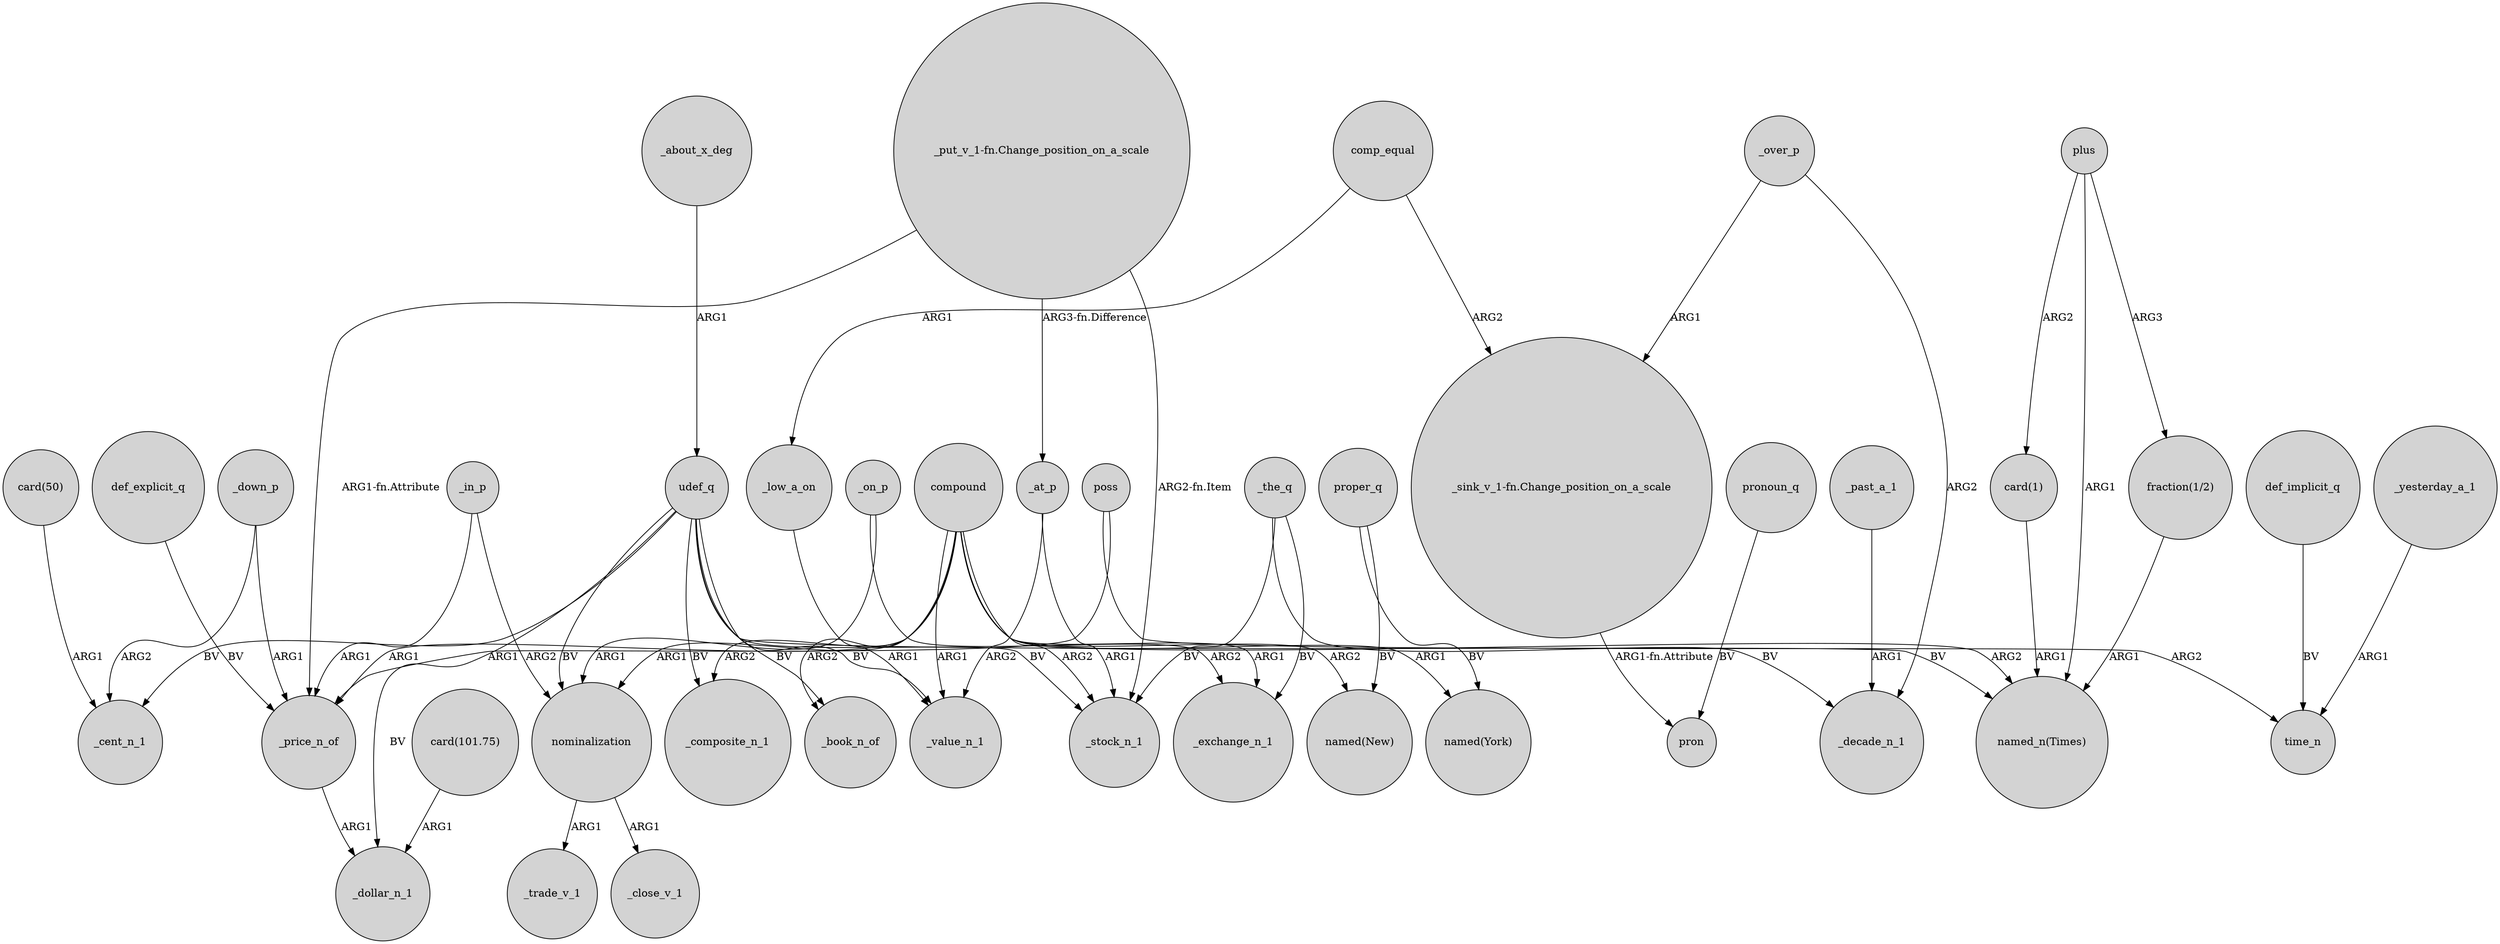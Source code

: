 digraph {
	node [shape=circle style=filled]
	_on_p -> nominalization [label=ARG1]
	"_put_v_1-fn.Change_position_on_a_scale" -> _stock_n_1 [label="ARG2-fn.Item"]
	"_put_v_1-fn.Change_position_on_a_scale" -> _price_n_of [label="ARG1-fn.Attribute"]
	_the_q -> _decade_n_1 [label=BV]
	plus -> "fraction(1/2)" [label=ARG3]
	compound -> "named(New)" [label=ARG2]
	_over_p -> "_sink_v_1-fn.Change_position_on_a_scale" [label=ARG1]
	_down_p -> _cent_n_1 [label=ARG2]
	proper_q -> "named(New)" [label=BV]
	udef_q -> nominalization [label=BV]
	"_put_v_1-fn.Change_position_on_a_scale" -> _at_p [label="ARG3-fn.Difference"]
	udef_q -> _value_n_1 [label=BV]
	_yesterday_a_1 -> time_n [label=ARG1]
	udef_q -> _book_n_of [label=BV]
	_on_p -> _exchange_n_1 [label=ARG2]
	udef_q -> _cent_n_1 [label=BV]
	plus -> "card(1)" [label=ARG2]
	compound -> _exchange_n_1 [label=ARG1]
	proper_q -> "named(York)" [label=BV]
	_about_x_deg -> udef_q [label=ARG1]
	_price_n_of -> _dollar_n_1 [label=ARG1]
	pronoun_q -> pron [label=BV]
	compound -> nominalization [label=ARG1]
	poss -> _price_n_of [label=ARG1]
	_the_q -> _stock_n_1 [label=BV]
	udef_q -> _stock_n_1 [label=BV]
	compound -> "named_n(Times)" [label=ARG2]
	_past_a_1 -> _decade_n_1 [label=ARG1]
	nominalization -> _close_v_1 [label=ARG1]
	_low_a_on -> _value_n_1 [label=ARG1]
	compound -> _book_n_of [label=ARG2]
	compound -> _stock_n_1 [label=ARG2]
	udef_q -> _dollar_n_1 [label=BV]
	_at_p -> _stock_n_1 [label=ARG1]
	udef_q -> "named_n(Times)" [label=BV]
	_down_p -> _price_n_of [label=ARG1]
	comp_equal -> _low_a_on [label=ARG1]
	"card(50)" -> _cent_n_1 [label=ARG1]
	udef_q -> _composite_n_1 [label=BV]
	plus -> "named_n(Times)" [label=ARG1]
	"_sink_v_1-fn.Change_position_on_a_scale" -> pron [label="ARG1-fn.Attribute"]
	"fraction(1/2)" -> "named_n(Times)" [label=ARG1]
	poss -> time_n [label=ARG2]
	"card(1)" -> "named_n(Times)" [label=ARG1]
	"card(101.75)" -> _dollar_n_1 [label=ARG1]
	compound -> _value_n_1 [label=ARG1]
	_over_p -> _decade_n_1 [label=ARG2]
	compound -> "named(York)" [label=ARG1]
	_the_q -> _exchange_n_1 [label=BV]
	_in_p -> nominalization [label=ARG2]
	_in_p -> _price_n_of [label=ARG1]
	_at_p -> _value_n_1 [label=ARG2]
	compound -> _price_n_of [label=ARG1]
	compound -> _composite_n_1 [label=ARG2]
	comp_equal -> "_sink_v_1-fn.Change_position_on_a_scale" [label=ARG2]
	def_implicit_q -> time_n [label=BV]
	nominalization -> _trade_v_1 [label=ARG1]
	def_explicit_q -> _price_n_of [label=BV]
}
